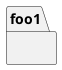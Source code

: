 {
  "sha1": "m2htxqmaamxbpxmx4bxuyx17ex8fhbm",
  "insertion": {
    "when": "2024-06-03T18:59:34.786Z",
    "user": "plantuml@gmail.com"
  }
}
@startuml
package foo1 {
@enduml
